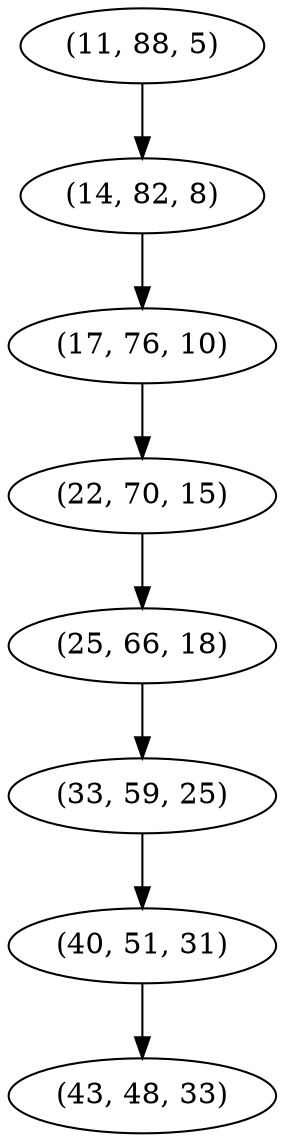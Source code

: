 digraph tree {
    "(11, 88, 5)";
    "(14, 82, 8)";
    "(17, 76, 10)";
    "(22, 70, 15)";
    "(25, 66, 18)";
    "(33, 59, 25)";
    "(40, 51, 31)";
    "(43, 48, 33)";
    "(11, 88, 5)" -> "(14, 82, 8)";
    "(14, 82, 8)" -> "(17, 76, 10)";
    "(17, 76, 10)" -> "(22, 70, 15)";
    "(22, 70, 15)" -> "(25, 66, 18)";
    "(25, 66, 18)" -> "(33, 59, 25)";
    "(33, 59, 25)" -> "(40, 51, 31)";
    "(40, 51, 31)" -> "(43, 48, 33)";
}
